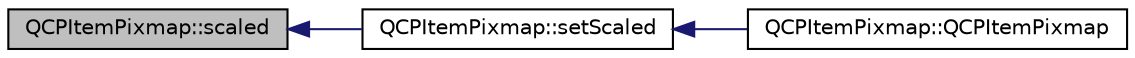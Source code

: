 digraph "QCPItemPixmap::scaled"
{
  edge [fontname="Helvetica",fontsize="10",labelfontname="Helvetica",labelfontsize="10"];
  node [fontname="Helvetica",fontsize="10",shape=record];
  rankdir="LR";
  Node68 [label="QCPItemPixmap::scaled",height=0.2,width=0.4,color="black", fillcolor="grey75", style="filled", fontcolor="black"];
  Node68 -> Node69 [dir="back",color="midnightblue",fontsize="10",style="solid",fontname="Helvetica"];
  Node69 [label="QCPItemPixmap::setScaled",height=0.2,width=0.4,color="black", fillcolor="white", style="filled",URL="$class_q_c_p_item_pixmap.html#aea813ff1b12163ae5d3ac182593b1d6f"];
  Node69 -> Node70 [dir="back",color="midnightblue",fontsize="10",style="solid",fontname="Helvetica"];
  Node70 [label="QCPItemPixmap::QCPItemPixmap",height=0.2,width=0.4,color="black", fillcolor="white", style="filled",URL="$class_q_c_p_item_pixmap.html#aa6de42a37261b21a5480e7da122345c3"];
}
